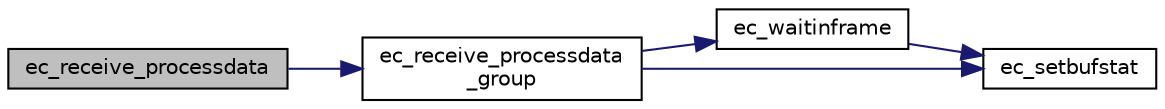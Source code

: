 digraph "ec_receive_processdata"
{
 // INTERACTIVE_SVG=YES
  edge [fontname="Helvetica",fontsize="10",labelfontname="Helvetica",labelfontsize="10"];
  node [fontname="Helvetica",fontsize="10",shape=record];
  rankdir="LR";
  Node1 [label="ec_receive_processdata",height=0.2,width=0.4,color="black", fillcolor="grey75", style="filled" fontcolor="black"];
  Node1 -> Node2 [color="midnightblue",fontsize="10",style="solid",fontname="Helvetica"];
  Node2 [label="ec_receive_processdata\l_group",height=0.2,width=0.4,color="black", fillcolor="white", style="filled",URL="$ethercatmain_8c.html#a974363168ed4259d2d5a48a9e7317354"];
  Node2 -> Node3 [color="midnightblue",fontsize="10",style="solid",fontname="Helvetica"];
  Node3 [label="ec_waitinframe",height=0.2,width=0.4,color="black", fillcolor="white", style="filled",URL="$nicdrv_8c.html#a3bcbccf53a33907e16fa67c8e5b45d40"];
  Node3 -> Node4 [color="midnightblue",fontsize="10",style="solid",fontname="Helvetica"];
  Node4 [label="ec_setbufstat",height=0.2,width=0.4,color="black", fillcolor="white", style="filled",URL="$nicdrv_8c.html#a121be26fdb9da9ef5b9f217fdcd2d50f"];
  Node2 -> Node4 [color="midnightblue",fontsize="10",style="solid",fontname="Helvetica"];
}
